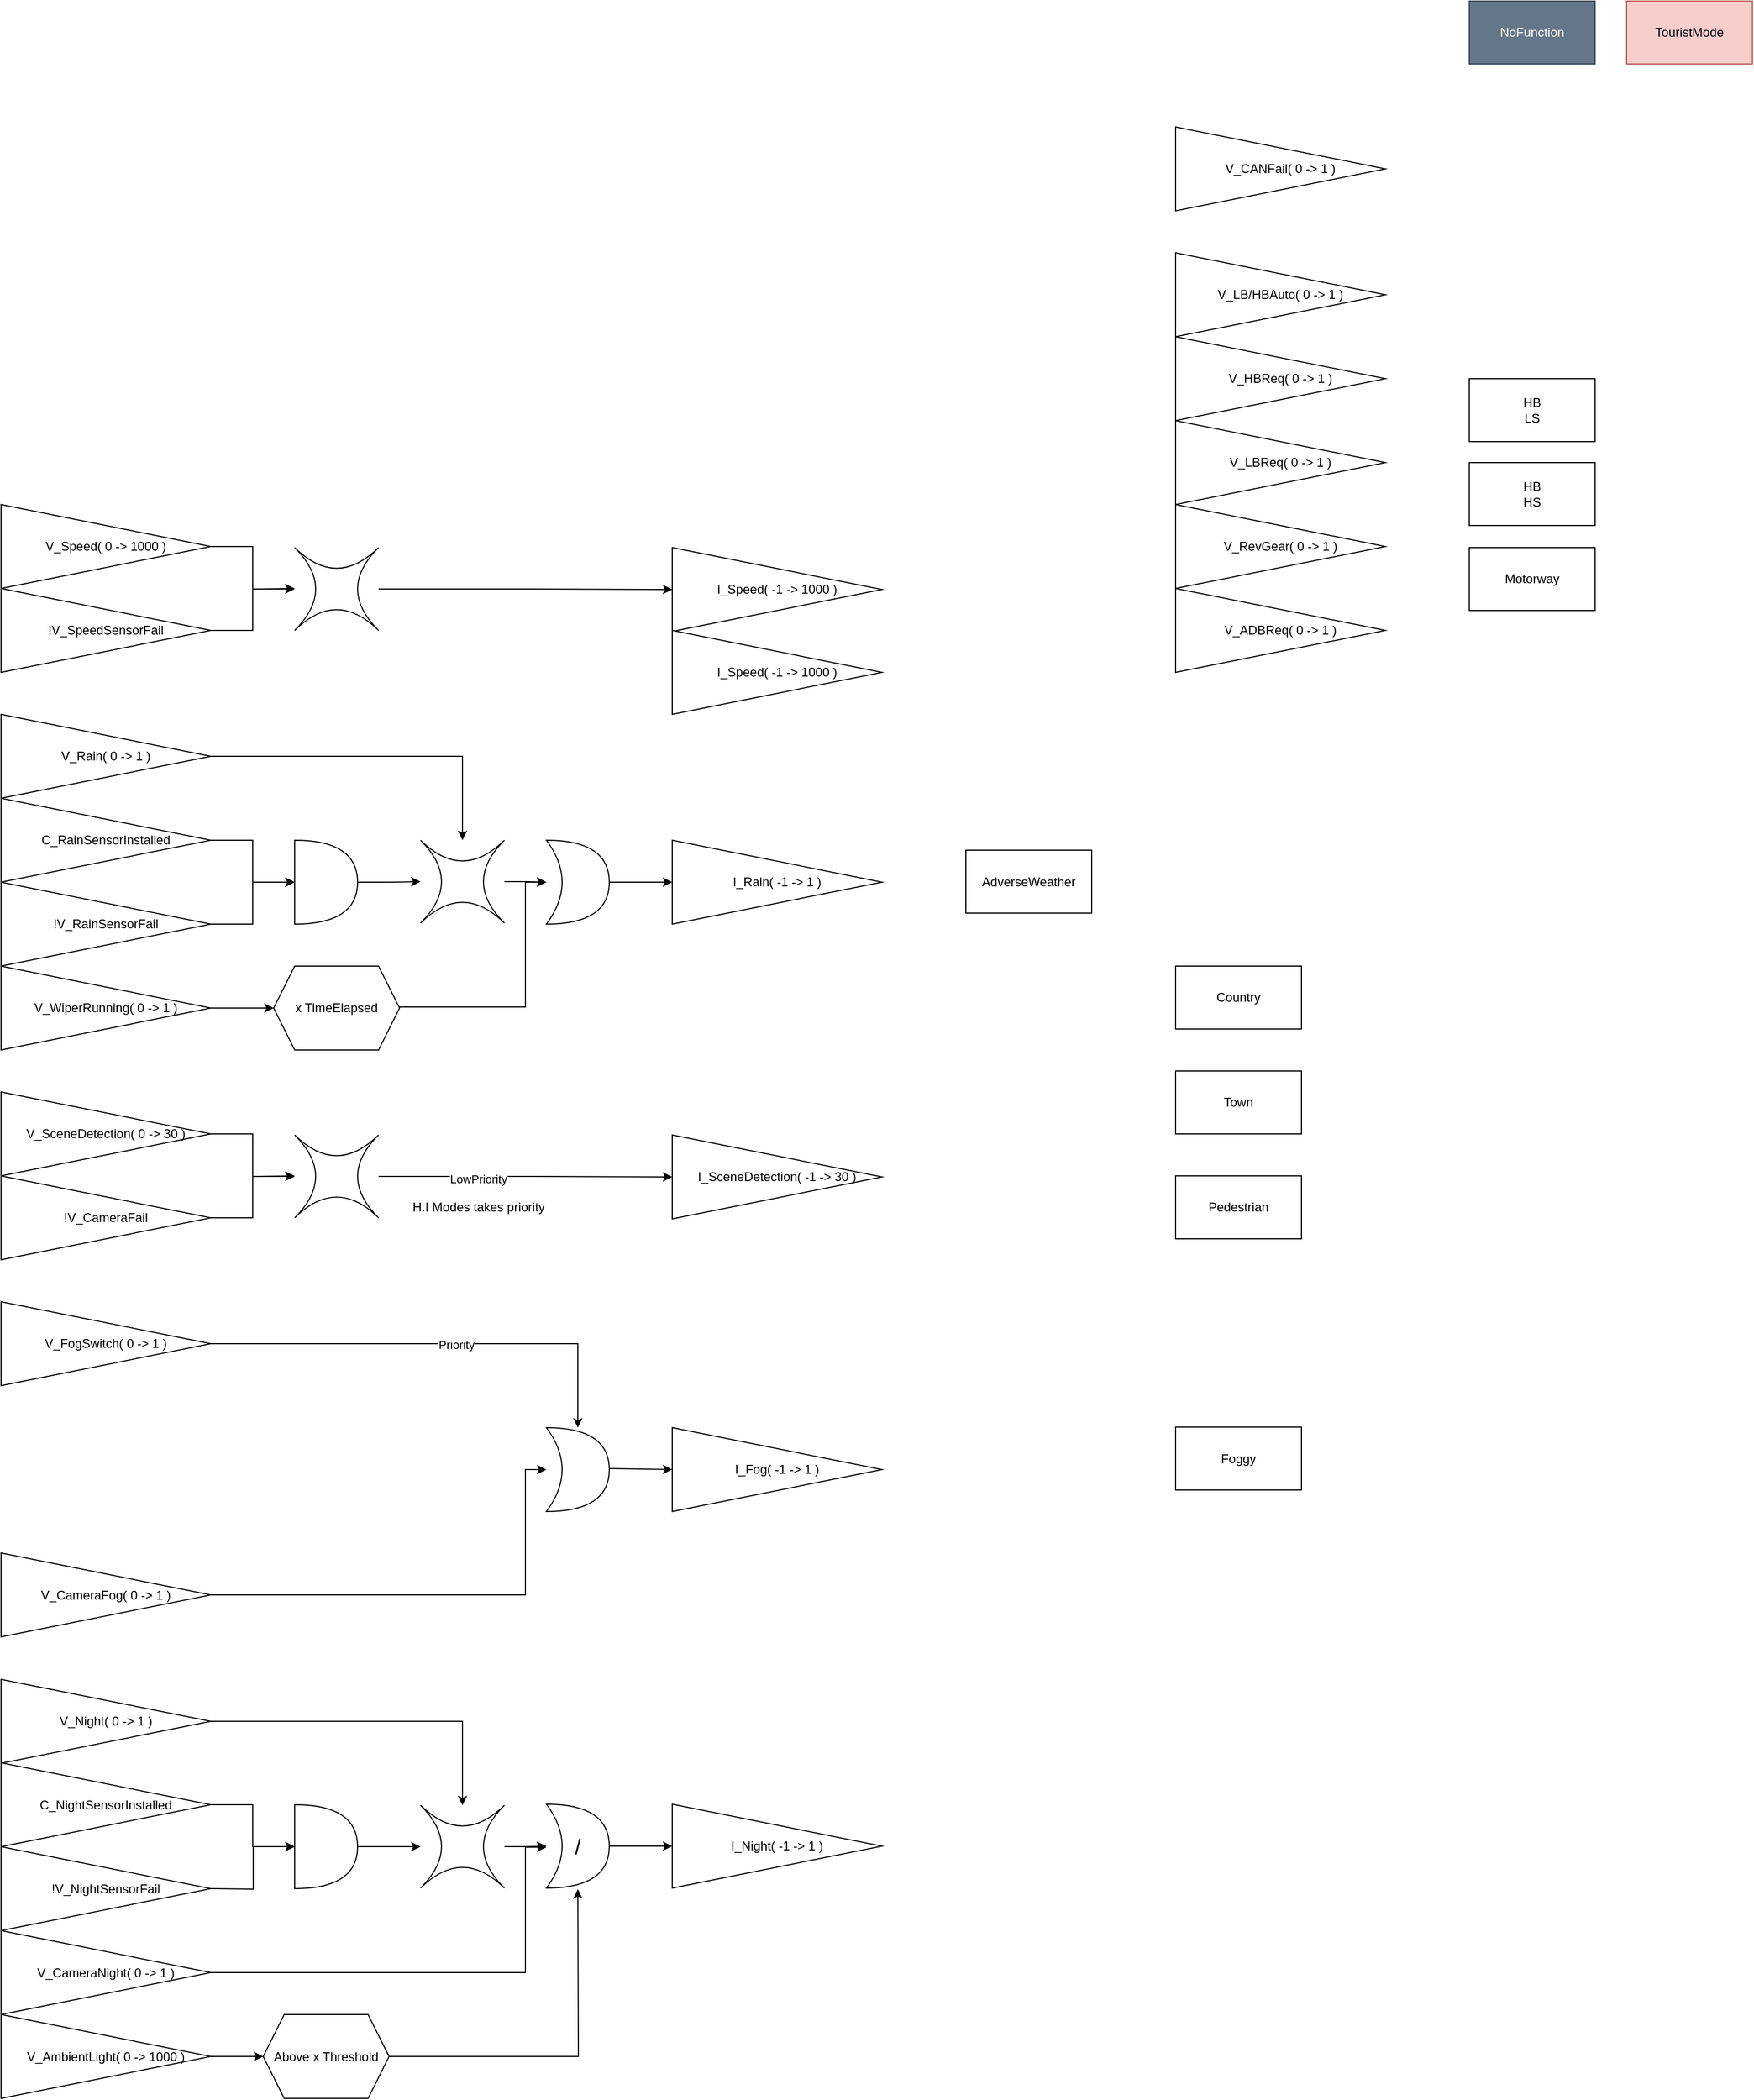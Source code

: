 <mxfile version="26.2.9">
  <diagram name="Page-1" id="G1eS5ST8XbBD6n9Xi0pV">
    <mxGraphModel dx="2176" dy="965" grid="1" gridSize="10" guides="1" tooltips="1" connect="1" arrows="1" fold="1" page="0" pageScale="1" pageWidth="850" pageHeight="1100" math="0" shadow="0">
      <root>
        <mxCell id="0" />
        <mxCell id="1" parent="0" />
        <mxCell id="Zjcale622EUWuU6XtLWA-1" value="Country" style="rounded=0;whiteSpace=wrap;html=1;" parent="1" vertex="1">
          <mxGeometry x="-40" y="760" width="120" height="60" as="geometry" />
        </mxCell>
        <mxCell id="Zjcale622EUWuU6XtLWA-2" value="Town" style="rounded=0;whiteSpace=wrap;html=1;" parent="1" vertex="1">
          <mxGeometry x="-40" y="860" width="120" height="60" as="geometry" />
        </mxCell>
        <mxCell id="Zjcale622EUWuU6XtLWA-3" value="Motorway" style="rounded=0;whiteSpace=wrap;html=1;" parent="1" vertex="1">
          <mxGeometry x="240" y="361" width="120" height="60" as="geometry" />
        </mxCell>
        <mxCell id="Zjcale622EUWuU6XtLWA-4" value="Foggy" style="rounded=0;whiteSpace=wrap;html=1;" parent="1" vertex="1">
          <mxGeometry x="-40" y="1199.5" width="120" height="60" as="geometry" />
        </mxCell>
        <mxCell id="Zjcale622EUWuU6XtLWA-5" value="Pedestrian" style="rounded=0;whiteSpace=wrap;html=1;" parent="1" vertex="1">
          <mxGeometry x="-40" y="960" width="120" height="60" as="geometry" />
        </mxCell>
        <mxCell id="Zjcale622EUWuU6XtLWA-6" value="AdverseWeather" style="rounded=0;whiteSpace=wrap;html=1;" parent="1" vertex="1">
          <mxGeometry x="-240" y="649.5" width="120" height="60" as="geometry" />
        </mxCell>
        <mxCell id="Zjcale622EUWuU6XtLWA-7" value="TouristMode" style="rounded=0;whiteSpace=wrap;html=1;fillColor=#f8cecc;strokeColor=#b85450;" parent="1" vertex="1">
          <mxGeometry x="390" y="-160" width="120" height="60" as="geometry" />
        </mxCell>
        <mxCell id="Zjcale622EUWuU6XtLWA-8" value="NoFunction" style="rounded=0;whiteSpace=wrap;html=1;fillColor=#647687;strokeColor=#314354;fontColor=#ffffff;" parent="1" vertex="1">
          <mxGeometry x="240" y="-160" width="120" height="60" as="geometry" />
        </mxCell>
        <mxCell id="Zjcale622EUWuU6XtLWA-9" value="HB&lt;div&gt;&lt;span style=&quot;background-color: transparent; color: light-dark(rgb(0, 0, 0), rgb(255, 255, 255));&quot;&gt;LS&lt;/span&gt;&lt;/div&gt;" style="rounded=0;whiteSpace=wrap;html=1;" parent="1" vertex="1">
          <mxGeometry x="240" y="200" width="120" height="60" as="geometry" />
        </mxCell>
        <mxCell id="Zjcale622EUWuU6XtLWA-10" value="HB&lt;div&gt;&lt;span style=&quot;background-color: transparent; color: light-dark(rgb(0, 0, 0), rgb(255, 255, 255));&quot;&gt;HS&lt;/span&gt;&lt;/div&gt;" style="rounded=0;whiteSpace=wrap;html=1;" parent="1" vertex="1">
          <mxGeometry x="240" y="280" width="120" height="60" as="geometry" />
        </mxCell>
        <mxCell id="Zjcale622EUWuU6XtLWA-11" value="V_LB/HBAuto(&amp;nbsp;0 -&amp;gt; 1 )" style="triangle;whiteSpace=wrap;html=1;" parent="1" vertex="1">
          <mxGeometry x="-40" y="80" width="200" height="80" as="geometry" />
        </mxCell>
        <mxCell id="Zjcale622EUWuU6XtLWA-12" value="V_LBReq(&amp;nbsp;0 -&amp;gt; 1 )" style="triangle;whiteSpace=wrap;html=1;" parent="1" vertex="1">
          <mxGeometry x="-40" y="240" width="200" height="80" as="geometry" />
        </mxCell>
        <mxCell id="Zjcale622EUWuU6XtLWA-13" value="V_HBReq(&amp;nbsp;0 -&amp;gt; 1 )" style="triangle;whiteSpace=wrap;html=1;" parent="1" vertex="1">
          <mxGeometry x="-40" y="160" width="200" height="80" as="geometry" />
        </mxCell>
        <mxCell id="O6gQimD1aN4FUH1nwuLm-14" style="edgeStyle=orthogonalEdgeStyle;rounded=0;orthogonalLoop=1;jettySize=auto;html=1;" edge="1" parent="1" source="Zjcale622EUWuU6XtLWA-15" target="O6gQimD1aN4FUH1nwuLm-12">
          <mxGeometry relative="1" as="geometry" />
        </mxCell>
        <mxCell id="Zjcale622EUWuU6XtLWA-15" value="V_Rain(&amp;nbsp;0 -&amp;gt; 1&amp;nbsp;)" style="triangle;whiteSpace=wrap;html=1;" parent="1" vertex="1">
          <mxGeometry x="-1160" y="520" width="200" height="80" as="geometry" />
        </mxCell>
        <mxCell id="O6gQimD1aN4FUH1nwuLm-29" style="edgeStyle=orthogonalEdgeStyle;rounded=0;orthogonalLoop=1;jettySize=auto;html=1;" edge="1" parent="1" source="Zjcale622EUWuU6XtLWA-16" target="O6gQimD1aN4FUH1nwuLm-58">
          <mxGeometry relative="1" as="geometry">
            <mxPoint x="-720" y="1200" as="targetPoint" />
          </mxGeometry>
        </mxCell>
        <mxCell id="O6gQimD1aN4FUH1nwuLm-81" value="Priority" style="edgeLabel;html=1;align=center;verticalAlign=middle;resizable=0;points=[];" vertex="1" connectable="0" parent="O6gQimD1aN4FUH1nwuLm-29">
          <mxGeometry x="0.087" y="-1" relative="1" as="geometry">
            <mxPoint as="offset" />
          </mxGeometry>
        </mxCell>
        <mxCell id="Zjcale622EUWuU6XtLWA-16" value="V_FogSwitch(&amp;nbsp;0 -&amp;gt; 1&amp;nbsp;)" style="triangle;whiteSpace=wrap;html=1;" parent="1" vertex="1">
          <mxGeometry x="-1160" y="1080" width="200" height="80" as="geometry" />
        </mxCell>
        <mxCell id="Zjcale622EUWuU6XtLWA-18" value="V_RevGear(&amp;nbsp;0 -&amp;gt; 1 )" style="triangle;whiteSpace=wrap;html=1;" parent="1" vertex="1">
          <mxGeometry x="-40" y="320" width="200" height="80" as="geometry" />
        </mxCell>
        <mxCell id="O6gQimD1aN4FUH1nwuLm-11" value="" style="edgeStyle=orthogonalEdgeStyle;rounded=0;orthogonalLoop=1;jettySize=auto;html=1;" edge="1" parent="1" source="Zjcale622EUWuU6XtLWA-19" target="O6gQimD1aN4FUH1nwuLm-10">
          <mxGeometry relative="1" as="geometry" />
        </mxCell>
        <mxCell id="Zjcale622EUWuU6XtLWA-19" value="V_SceneDetection(&amp;nbsp;0 -&amp;gt; 30&amp;nbsp;)" style="triangle;whiteSpace=wrap;html=1;" parent="1" vertex="1">
          <mxGeometry x="-1160" y="880" width="200" height="80" as="geometry" />
        </mxCell>
        <mxCell id="Zjcale622EUWuU6XtLWA-24" value="V_ADBReq(&amp;nbsp;0 -&amp;gt; 1 )" style="triangle;whiteSpace=wrap;html=1;" parent="1" vertex="1">
          <mxGeometry x="-40" y="400" width="200" height="80" as="geometry" />
        </mxCell>
        <mxCell id="Zjcale622EUWuU6XtLWA-34" value="&lt;span style=&quot;font-style: normal;&quot;&gt;V_WiperRunning(&lt;/span&gt;&lt;span style=&quot;font-style: normal;&quot;&gt;&amp;nbsp;0 -&amp;gt; 1&amp;nbsp;&lt;/span&gt;&lt;span style=&quot;font-style: normal;&quot;&gt;)&lt;/span&gt;" style="triangle;whiteSpace=wrap;html=1;fontStyle=2;direction=east;" parent="1" vertex="1">
          <mxGeometry x="-1160" y="760" width="200" height="80" as="geometry" />
        </mxCell>
        <mxCell id="O6gQimD1aN4FUH1nwuLm-4" value="" style="edgeStyle=orthogonalEdgeStyle;rounded=0;orthogonalLoop=1;jettySize=auto;html=1;" edge="1" parent="1" source="O6gQimD1aN4FUH1nwuLm-1" target="O6gQimD1aN4FUH1nwuLm-3">
          <mxGeometry relative="1" as="geometry" />
        </mxCell>
        <mxCell id="O6gQimD1aN4FUH1nwuLm-1" value="C_RainSensorInstalled" style="triangle;whiteSpace=wrap;html=1;" vertex="1" parent="1">
          <mxGeometry x="-1160" y="600" width="200" height="80" as="geometry" />
        </mxCell>
        <mxCell id="O6gQimD1aN4FUH1nwuLm-5" value="" style="edgeStyle=orthogonalEdgeStyle;rounded=0;orthogonalLoop=1;jettySize=auto;html=1;" edge="1" parent="1" source="O6gQimD1aN4FUH1nwuLm-2" target="O6gQimD1aN4FUH1nwuLm-3">
          <mxGeometry relative="1" as="geometry" />
        </mxCell>
        <mxCell id="O6gQimD1aN4FUH1nwuLm-2" value="!V_RainSensorFail" style="triangle;whiteSpace=wrap;html=1;" vertex="1" parent="1">
          <mxGeometry x="-1160" y="680" width="200" height="80" as="geometry" />
        </mxCell>
        <mxCell id="O6gQimD1aN4FUH1nwuLm-13" value="" style="edgeStyle=orthogonalEdgeStyle;rounded=0;orthogonalLoop=1;jettySize=auto;html=1;" edge="1" parent="1" source="O6gQimD1aN4FUH1nwuLm-3" target="O6gQimD1aN4FUH1nwuLm-12">
          <mxGeometry relative="1" as="geometry" />
        </mxCell>
        <mxCell id="O6gQimD1aN4FUH1nwuLm-3" value="" style="shape=or;whiteSpace=wrap;html=1;" vertex="1" parent="1">
          <mxGeometry x="-880" y="640" width="60" height="80" as="geometry" />
        </mxCell>
        <mxCell id="O6gQimD1aN4FUH1nwuLm-9" value="" style="edgeStyle=orthogonalEdgeStyle;rounded=0;orthogonalLoop=1;jettySize=auto;html=1;" edge="1" parent="1" source="O6gQimD1aN4FUH1nwuLm-7">
          <mxGeometry relative="1" as="geometry">
            <mxPoint x="-880" y="960.059" as="targetPoint" />
          </mxGeometry>
        </mxCell>
        <mxCell id="O6gQimD1aN4FUH1nwuLm-7" value="!V_CameraFail" style="triangle;whiteSpace=wrap;html=1;" vertex="1" parent="1">
          <mxGeometry x="-1160" y="960" width="200" height="80" as="geometry" />
        </mxCell>
        <mxCell id="O6gQimD1aN4FUH1nwuLm-33" value="" style="edgeStyle=orthogonalEdgeStyle;rounded=0;orthogonalLoop=1;jettySize=auto;html=1;" edge="1" parent="1" source="O6gQimD1aN4FUH1nwuLm-10" target="O6gQimD1aN4FUH1nwuLm-32">
          <mxGeometry relative="1" as="geometry" />
        </mxCell>
        <mxCell id="O6gQimD1aN4FUH1nwuLm-86" value="LowPriority" style="edgeLabel;html=1;align=center;verticalAlign=middle;resizable=0;points=[];" vertex="1" connectable="0" parent="O6gQimD1aN4FUH1nwuLm-33">
          <mxGeometry x="-0.325" y="-2" relative="1" as="geometry">
            <mxPoint as="offset" />
          </mxGeometry>
        </mxCell>
        <mxCell id="O6gQimD1aN4FUH1nwuLm-10" value="" style="shape=switch;whiteSpace=wrap;html=1;" vertex="1" parent="1">
          <mxGeometry x="-880" y="921" width="80" height="79" as="geometry" />
        </mxCell>
        <mxCell id="O6gQimD1aN4FUH1nwuLm-24" value="" style="edgeStyle=orthogonalEdgeStyle;rounded=0;orthogonalLoop=1;jettySize=auto;html=1;" edge="1" parent="1" source="O6gQimD1aN4FUH1nwuLm-12" target="O6gQimD1aN4FUH1nwuLm-23">
          <mxGeometry relative="1" as="geometry" />
        </mxCell>
        <mxCell id="O6gQimD1aN4FUH1nwuLm-12" value="" style="shape=switch;whiteSpace=wrap;html=1;" vertex="1" parent="1">
          <mxGeometry x="-760" y="640" width="80" height="79" as="geometry" />
        </mxCell>
        <mxCell id="O6gQimD1aN4FUH1nwuLm-17" value="" style="edgeStyle=orthogonalEdgeStyle;rounded=0;orthogonalLoop=1;jettySize=auto;html=1;" edge="1" parent="1" source="Zjcale622EUWuU6XtLWA-34" target="O6gQimD1aN4FUH1nwuLm-16">
          <mxGeometry relative="1" as="geometry">
            <mxPoint x="-960" y="800" as="sourcePoint" />
            <mxPoint x="-720" y="719" as="targetPoint" />
          </mxGeometry>
        </mxCell>
        <mxCell id="O6gQimD1aN4FUH1nwuLm-26" style="edgeStyle=orthogonalEdgeStyle;rounded=0;orthogonalLoop=1;jettySize=auto;html=1;" edge="1" parent="1">
          <mxGeometry relative="1" as="geometry">
            <mxPoint x="-640" y="680" as="targetPoint" />
            <mxPoint x="-780" y="799" as="sourcePoint" />
            <Array as="points">
              <mxPoint x="-660" y="799" />
              <mxPoint x="-660" y="680" />
              <mxPoint x="-640" y="680" />
            </Array>
          </mxGeometry>
        </mxCell>
        <mxCell id="O6gQimD1aN4FUH1nwuLm-16" value="x TimeElapsed" style="shape=hexagon;perimeter=hexagonPerimeter2;whiteSpace=wrap;html=1;fixedSize=1;" vertex="1" parent="1">
          <mxGeometry x="-900" y="760" width="120" height="80" as="geometry" />
        </mxCell>
        <mxCell id="O6gQimD1aN4FUH1nwuLm-31" value="" style="edgeStyle=orthogonalEdgeStyle;rounded=0;orthogonalLoop=1;jettySize=auto;html=1;" edge="1" parent="1" source="O6gQimD1aN4FUH1nwuLm-23" target="O6gQimD1aN4FUH1nwuLm-30">
          <mxGeometry relative="1" as="geometry" />
        </mxCell>
        <mxCell id="O6gQimD1aN4FUH1nwuLm-23" value="" style="shape=xor;whiteSpace=wrap;html=1;" vertex="1" parent="1">
          <mxGeometry x="-640" y="640" width="60" height="80" as="geometry" />
        </mxCell>
        <mxCell id="O6gQimD1aN4FUH1nwuLm-30" value="I_Rain( -1 -&amp;gt; 1 )" style="triangle;whiteSpace=wrap;html=1;" vertex="1" parent="1">
          <mxGeometry x="-520" y="640" width="200" height="80" as="geometry" />
        </mxCell>
        <mxCell id="O6gQimD1aN4FUH1nwuLm-32" value="I_SceneDetection(&amp;nbsp;-1 -&amp;gt; 30&amp;nbsp;)" style="triangle;whiteSpace=wrap;html=1;" vertex="1" parent="1">
          <mxGeometry x="-520" y="921" width="200" height="80" as="geometry" />
        </mxCell>
        <mxCell id="O6gQimD1aN4FUH1nwuLm-34" value="I_Fog(&amp;nbsp;-1 -&amp;gt; 1&amp;nbsp;)" style="triangle;whiteSpace=wrap;html=1;" vertex="1" parent="1">
          <mxGeometry x="-520" y="1200" width="200" height="80" as="geometry" />
        </mxCell>
        <mxCell id="O6gQimD1aN4FUH1nwuLm-42" value="" style="edgeStyle=orthogonalEdgeStyle;rounded=0;orthogonalLoop=1;jettySize=auto;html=1;" edge="1" parent="1" target="O6gQimD1aN4FUH1nwuLm-34">
          <mxGeometry relative="1" as="geometry">
            <mxPoint x="-580" y="1239" as="sourcePoint" />
          </mxGeometry>
        </mxCell>
        <mxCell id="O6gQimD1aN4FUH1nwuLm-41" style="edgeStyle=orthogonalEdgeStyle;rounded=0;orthogonalLoop=1;jettySize=auto;html=1;" edge="1" parent="1" source="O6gQimD1aN4FUH1nwuLm-37">
          <mxGeometry relative="1" as="geometry">
            <mxPoint x="-640" y="1240" as="targetPoint" />
            <Array as="points">
              <mxPoint x="-660" y="1360" />
              <mxPoint x="-660" y="1240" />
            </Array>
          </mxGeometry>
        </mxCell>
        <mxCell id="O6gQimD1aN4FUH1nwuLm-37" value="V_CameraFog(&amp;nbsp;0 -&amp;gt; 1&amp;nbsp;)" style="triangle;whiteSpace=wrap;html=1;" vertex="1" parent="1">
          <mxGeometry x="-1160" y="1319.5" width="200" height="80" as="geometry" />
        </mxCell>
        <mxCell id="O6gQimD1aN4FUH1nwuLm-43" style="edgeStyle=orthogonalEdgeStyle;rounded=0;orthogonalLoop=1;jettySize=auto;html=1;" edge="1" parent="1" source="O6gQimD1aN4FUH1nwuLm-44" target="O6gQimD1aN4FUH1nwuLm-52">
          <mxGeometry relative="1" as="geometry" />
        </mxCell>
        <mxCell id="O6gQimD1aN4FUH1nwuLm-44" value="V_Night(&amp;nbsp;0 -&amp;gt; 1&amp;nbsp;)" style="triangle;whiteSpace=wrap;html=1;" vertex="1" parent="1">
          <mxGeometry x="-1160" y="1440" width="200" height="80" as="geometry" />
        </mxCell>
        <mxCell id="O6gQimD1aN4FUH1nwuLm-45" value="" style="edgeStyle=orthogonalEdgeStyle;rounded=0;orthogonalLoop=1;jettySize=auto;html=1;" edge="1" parent="1" source="O6gQimD1aN4FUH1nwuLm-46" target="O6gQimD1aN4FUH1nwuLm-50">
          <mxGeometry relative="1" as="geometry" />
        </mxCell>
        <mxCell id="O6gQimD1aN4FUH1nwuLm-46" value="C_NightSensorInstalled" style="triangle;whiteSpace=wrap;html=1;" vertex="1" parent="1">
          <mxGeometry x="-1160" y="1519.5" width="200" height="80" as="geometry" />
        </mxCell>
        <mxCell id="O6gQimD1aN4FUH1nwuLm-47" value="" style="edgeStyle=orthogonalEdgeStyle;rounded=0;orthogonalLoop=1;jettySize=auto;html=1;" edge="1" parent="1" target="O6gQimD1aN4FUH1nwuLm-50">
          <mxGeometry relative="1" as="geometry">
            <mxPoint x="-960.119" y="1639.476" as="sourcePoint" />
          </mxGeometry>
        </mxCell>
        <mxCell id="O6gQimD1aN4FUH1nwuLm-48" value="!V_NightSensorFail" style="triangle;whiteSpace=wrap;html=1;" vertex="1" parent="1">
          <mxGeometry x="-1160" y="1599.5" width="200" height="80" as="geometry" />
        </mxCell>
        <mxCell id="O6gQimD1aN4FUH1nwuLm-49" value="" style="edgeStyle=orthogonalEdgeStyle;rounded=0;orthogonalLoop=1;jettySize=auto;html=1;" edge="1" parent="1" source="O6gQimD1aN4FUH1nwuLm-50" target="O6gQimD1aN4FUH1nwuLm-52">
          <mxGeometry relative="1" as="geometry" />
        </mxCell>
        <mxCell id="O6gQimD1aN4FUH1nwuLm-50" value="" style="shape=or;whiteSpace=wrap;html=1;" vertex="1" parent="1">
          <mxGeometry x="-880" y="1559.5" width="60" height="80" as="geometry" />
        </mxCell>
        <mxCell id="O6gQimD1aN4FUH1nwuLm-51" value="" style="edgeStyle=orthogonalEdgeStyle;rounded=0;orthogonalLoop=1;jettySize=auto;html=1;" edge="1" parent="1" source="O6gQimD1aN4FUH1nwuLm-52" target="O6gQimD1aN4FUH1nwuLm-55">
          <mxGeometry relative="1" as="geometry" />
        </mxCell>
        <mxCell id="O6gQimD1aN4FUH1nwuLm-52" value="" style="shape=switch;whiteSpace=wrap;html=1;" vertex="1" parent="1">
          <mxGeometry x="-760" y="1560" width="80" height="79" as="geometry" />
        </mxCell>
        <mxCell id="O6gQimD1aN4FUH1nwuLm-53" value="I_Night(&amp;nbsp;-1 -&amp;gt; 1&amp;nbsp;)" style="triangle;whiteSpace=wrap;html=1;" vertex="1" parent="1">
          <mxGeometry x="-520" y="1559" width="200" height="80" as="geometry" />
        </mxCell>
        <mxCell id="O6gQimD1aN4FUH1nwuLm-54" value="" style="edgeStyle=orthogonalEdgeStyle;rounded=0;orthogonalLoop=1;jettySize=auto;html=1;" edge="1" parent="1" source="O6gQimD1aN4FUH1nwuLm-55" target="O6gQimD1aN4FUH1nwuLm-53">
          <mxGeometry relative="1" as="geometry" />
        </mxCell>
        <mxCell id="O6gQimD1aN4FUH1nwuLm-55" value="&lt;font style=&quot;font-size: 20px;&quot;&gt;/&lt;/font&gt;" style="shape=xor;whiteSpace=wrap;html=1;" vertex="1" parent="1">
          <mxGeometry x="-640" y="1559" width="60" height="80" as="geometry" />
        </mxCell>
        <mxCell id="O6gQimD1aN4FUH1nwuLm-56" style="edgeStyle=orthogonalEdgeStyle;rounded=0;orthogonalLoop=1;jettySize=auto;html=1;" edge="1" parent="1" source="O6gQimD1aN4FUH1nwuLm-57">
          <mxGeometry relative="1" as="geometry">
            <mxPoint x="-640" y="1600" as="targetPoint" />
            <Array as="points">
              <mxPoint x="-660" y="1720" />
              <mxPoint x="-660" y="1600" />
            </Array>
          </mxGeometry>
        </mxCell>
        <mxCell id="O6gQimD1aN4FUH1nwuLm-57" value="V_CameraNight(&amp;nbsp;0 -&amp;gt; 1&amp;nbsp;)" style="triangle;whiteSpace=wrap;html=1;" vertex="1" parent="1">
          <mxGeometry x="-1160" y="1679.5" width="200" height="80" as="geometry" />
        </mxCell>
        <mxCell id="O6gQimD1aN4FUH1nwuLm-58" value="" style="shape=xor;whiteSpace=wrap;html=1;" vertex="1" parent="1">
          <mxGeometry x="-640" y="1200" width="60" height="80" as="geometry" />
        </mxCell>
        <mxCell id="O6gQimD1aN4FUH1nwuLm-59" value="" style="edgeStyle=orthogonalEdgeStyle;rounded=0;orthogonalLoop=1;jettySize=auto;html=1;" edge="1" parent="1" source="O6gQimD1aN4FUH1nwuLm-60" target="O6gQimD1aN4FUH1nwuLm-64">
          <mxGeometry relative="1" as="geometry" />
        </mxCell>
        <mxCell id="O6gQimD1aN4FUH1nwuLm-60" value="V_Speed(&amp;nbsp;0 -&amp;gt; 1000 )" style="triangle;whiteSpace=wrap;html=1;" vertex="1" parent="1">
          <mxGeometry x="-1160" y="320" width="200" height="80" as="geometry" />
        </mxCell>
        <mxCell id="O6gQimD1aN4FUH1nwuLm-61" value="" style="edgeStyle=orthogonalEdgeStyle;rounded=0;orthogonalLoop=1;jettySize=auto;html=1;" edge="1" parent="1" source="O6gQimD1aN4FUH1nwuLm-62">
          <mxGeometry relative="1" as="geometry">
            <mxPoint x="-880" y="400.059" as="targetPoint" />
          </mxGeometry>
        </mxCell>
        <mxCell id="O6gQimD1aN4FUH1nwuLm-62" value="!V_SpeedSensorFail" style="triangle;whiteSpace=wrap;html=1;" vertex="1" parent="1">
          <mxGeometry x="-1160" y="400" width="200" height="80" as="geometry" />
        </mxCell>
        <mxCell id="O6gQimD1aN4FUH1nwuLm-63" value="" style="edgeStyle=orthogonalEdgeStyle;rounded=0;orthogonalLoop=1;jettySize=auto;html=1;" edge="1" parent="1" source="O6gQimD1aN4FUH1nwuLm-64" target="O6gQimD1aN4FUH1nwuLm-65">
          <mxGeometry relative="1" as="geometry" />
        </mxCell>
        <mxCell id="O6gQimD1aN4FUH1nwuLm-64" value="" style="shape=switch;whiteSpace=wrap;html=1;" vertex="1" parent="1">
          <mxGeometry x="-880" y="361" width="80" height="79" as="geometry" />
        </mxCell>
        <mxCell id="O6gQimD1aN4FUH1nwuLm-65" value="I_Speed(&amp;nbsp;-1 -&amp;gt; 1000 )" style="triangle;whiteSpace=wrap;html=1;" vertex="1" parent="1">
          <mxGeometry x="-520" y="361" width="200" height="80" as="geometry" />
        </mxCell>
        <mxCell id="O6gQimD1aN4FUH1nwuLm-80" value="V_CANFail(&amp;nbsp;0 -&amp;gt; 1 )" style="triangle;whiteSpace=wrap;html=1;" vertex="1" parent="1">
          <mxGeometry x="-40" y="-40" width="200" height="80" as="geometry" />
        </mxCell>
        <mxCell id="O6gQimD1aN4FUH1nwuLm-85" style="edgeStyle=orthogonalEdgeStyle;rounded=0;orthogonalLoop=1;jettySize=auto;html=1;" edge="1" parent="1" source="O6gQimD1aN4FUH1nwuLm-82">
          <mxGeometry relative="1" as="geometry">
            <mxPoint x="-610" y="1640" as="targetPoint" />
          </mxGeometry>
        </mxCell>
        <mxCell id="O6gQimD1aN4FUH1nwuLm-82" value="Above x Threshold" style="shape=hexagon;perimeter=hexagonPerimeter2;whiteSpace=wrap;html=1;fixedSize=1;" vertex="1" parent="1">
          <mxGeometry x="-910" y="1759.5" width="120" height="80" as="geometry" />
        </mxCell>
        <mxCell id="O6gQimD1aN4FUH1nwuLm-84" value="" style="edgeStyle=orthogonalEdgeStyle;rounded=0;orthogonalLoop=1;jettySize=auto;html=1;" edge="1" parent="1" source="O6gQimD1aN4FUH1nwuLm-83" target="O6gQimD1aN4FUH1nwuLm-82">
          <mxGeometry relative="1" as="geometry" />
        </mxCell>
        <mxCell id="O6gQimD1aN4FUH1nwuLm-83" value="V_AmbientLight(&amp;nbsp;0 -&amp;gt; 1000 )" style="triangle;whiteSpace=wrap;html=1;" vertex="1" parent="1">
          <mxGeometry x="-1160" y="1759.5" width="200" height="80" as="geometry" />
        </mxCell>
        <mxCell id="O6gQimD1aN4FUH1nwuLm-87" value="H.I Modes takes priority" style="text;html=1;align=center;verticalAlign=middle;resizable=0;points=[];autosize=1;strokeColor=none;fillColor=none;" vertex="1" parent="1">
          <mxGeometry x="-780" y="975" width="150" height="30" as="geometry" />
        </mxCell>
        <mxCell id="O6gQimD1aN4FUH1nwuLm-88" value="I_Speed(&amp;nbsp;-1 -&amp;gt; 1000 )" style="triangle;whiteSpace=wrap;html=1;" vertex="1" parent="1">
          <mxGeometry x="-520" y="440" width="200" height="80" as="geometry" />
        </mxCell>
      </root>
    </mxGraphModel>
  </diagram>
</mxfile>
